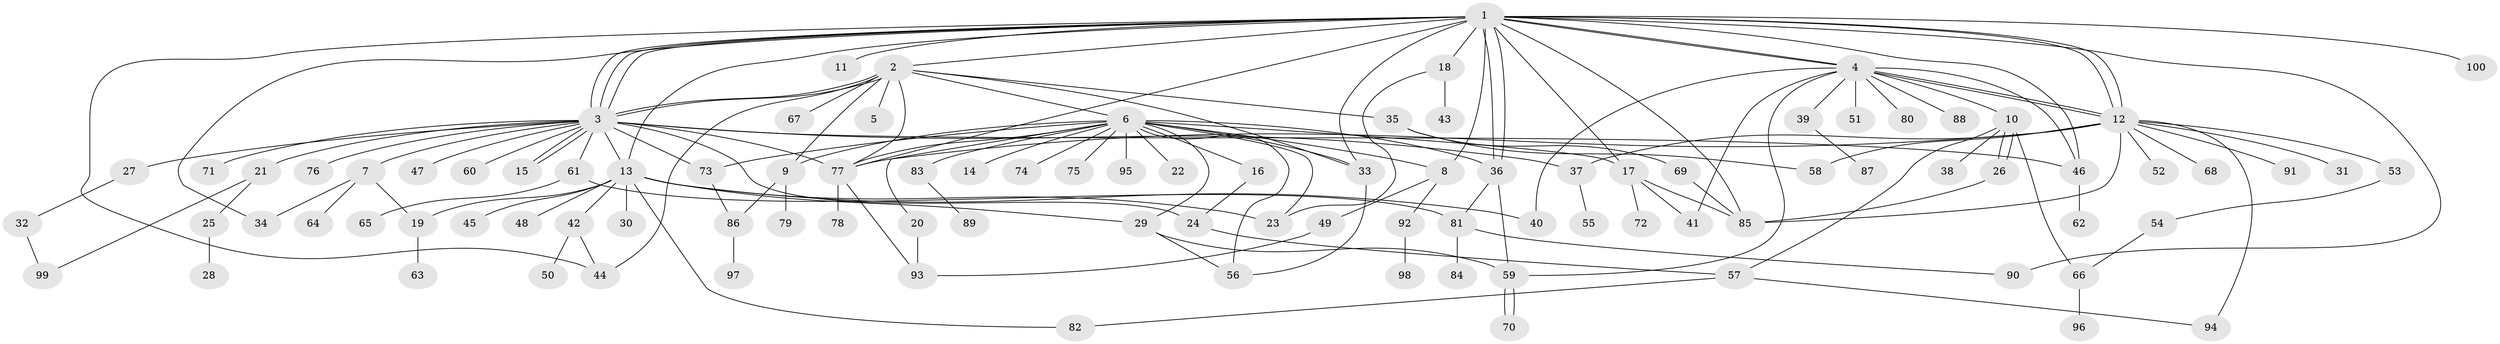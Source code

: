 // Generated by graph-tools (version 1.1) at 2025/11/02/27/25 16:11:12]
// undirected, 100 vertices, 155 edges
graph export_dot {
graph [start="1"]
  node [color=gray90,style=filled];
  1;
  2;
  3;
  4;
  5;
  6;
  7;
  8;
  9;
  10;
  11;
  12;
  13;
  14;
  15;
  16;
  17;
  18;
  19;
  20;
  21;
  22;
  23;
  24;
  25;
  26;
  27;
  28;
  29;
  30;
  31;
  32;
  33;
  34;
  35;
  36;
  37;
  38;
  39;
  40;
  41;
  42;
  43;
  44;
  45;
  46;
  47;
  48;
  49;
  50;
  51;
  52;
  53;
  54;
  55;
  56;
  57;
  58;
  59;
  60;
  61;
  62;
  63;
  64;
  65;
  66;
  67;
  68;
  69;
  70;
  71;
  72;
  73;
  74;
  75;
  76;
  77;
  78;
  79;
  80;
  81;
  82;
  83;
  84;
  85;
  86;
  87;
  88;
  89;
  90;
  91;
  92;
  93;
  94;
  95;
  96;
  97;
  98;
  99;
  100;
  1 -- 2;
  1 -- 3;
  1 -- 3;
  1 -- 3;
  1 -- 4;
  1 -- 4;
  1 -- 8;
  1 -- 11;
  1 -- 12;
  1 -- 12;
  1 -- 13;
  1 -- 17;
  1 -- 18;
  1 -- 33;
  1 -- 34;
  1 -- 36;
  1 -- 36;
  1 -- 44;
  1 -- 46;
  1 -- 77;
  1 -- 85;
  1 -- 90;
  1 -- 100;
  2 -- 3;
  2 -- 3;
  2 -- 5;
  2 -- 6;
  2 -- 9;
  2 -- 33;
  2 -- 35;
  2 -- 44;
  2 -- 67;
  2 -- 77;
  3 -- 7;
  3 -- 13;
  3 -- 15;
  3 -- 15;
  3 -- 21;
  3 -- 24;
  3 -- 27;
  3 -- 37;
  3 -- 46;
  3 -- 47;
  3 -- 60;
  3 -- 61;
  3 -- 71;
  3 -- 73;
  3 -- 76;
  3 -- 77;
  4 -- 10;
  4 -- 12;
  4 -- 12;
  4 -- 39;
  4 -- 40;
  4 -- 41;
  4 -- 46;
  4 -- 51;
  4 -- 59;
  4 -- 80;
  4 -- 88;
  6 -- 8;
  6 -- 9;
  6 -- 14;
  6 -- 16;
  6 -- 17;
  6 -- 20;
  6 -- 22;
  6 -- 23;
  6 -- 29;
  6 -- 33;
  6 -- 36;
  6 -- 56;
  6 -- 73;
  6 -- 74;
  6 -- 75;
  6 -- 77;
  6 -- 83;
  6 -- 95;
  7 -- 19;
  7 -- 34;
  7 -- 64;
  8 -- 49;
  8 -- 92;
  9 -- 79;
  9 -- 86;
  10 -- 26;
  10 -- 26;
  10 -- 38;
  10 -- 57;
  10 -- 66;
  12 -- 31;
  12 -- 37;
  12 -- 52;
  12 -- 53;
  12 -- 58;
  12 -- 68;
  12 -- 77;
  12 -- 85;
  12 -- 91;
  12 -- 94;
  13 -- 19;
  13 -- 23;
  13 -- 29;
  13 -- 30;
  13 -- 40;
  13 -- 42;
  13 -- 45;
  13 -- 48;
  13 -- 82;
  16 -- 24;
  17 -- 41;
  17 -- 72;
  17 -- 85;
  18 -- 23;
  18 -- 43;
  19 -- 63;
  20 -- 93;
  21 -- 25;
  21 -- 99;
  24 -- 57;
  25 -- 28;
  26 -- 85;
  27 -- 32;
  29 -- 56;
  29 -- 59;
  32 -- 99;
  33 -- 56;
  35 -- 58;
  35 -- 69;
  36 -- 59;
  36 -- 81;
  37 -- 55;
  39 -- 87;
  42 -- 44;
  42 -- 50;
  46 -- 62;
  49 -- 93;
  53 -- 54;
  54 -- 66;
  57 -- 82;
  57 -- 94;
  59 -- 70;
  59 -- 70;
  61 -- 65;
  61 -- 81;
  66 -- 96;
  69 -- 85;
  73 -- 86;
  77 -- 78;
  77 -- 93;
  81 -- 84;
  81 -- 90;
  83 -- 89;
  86 -- 97;
  92 -- 98;
}
